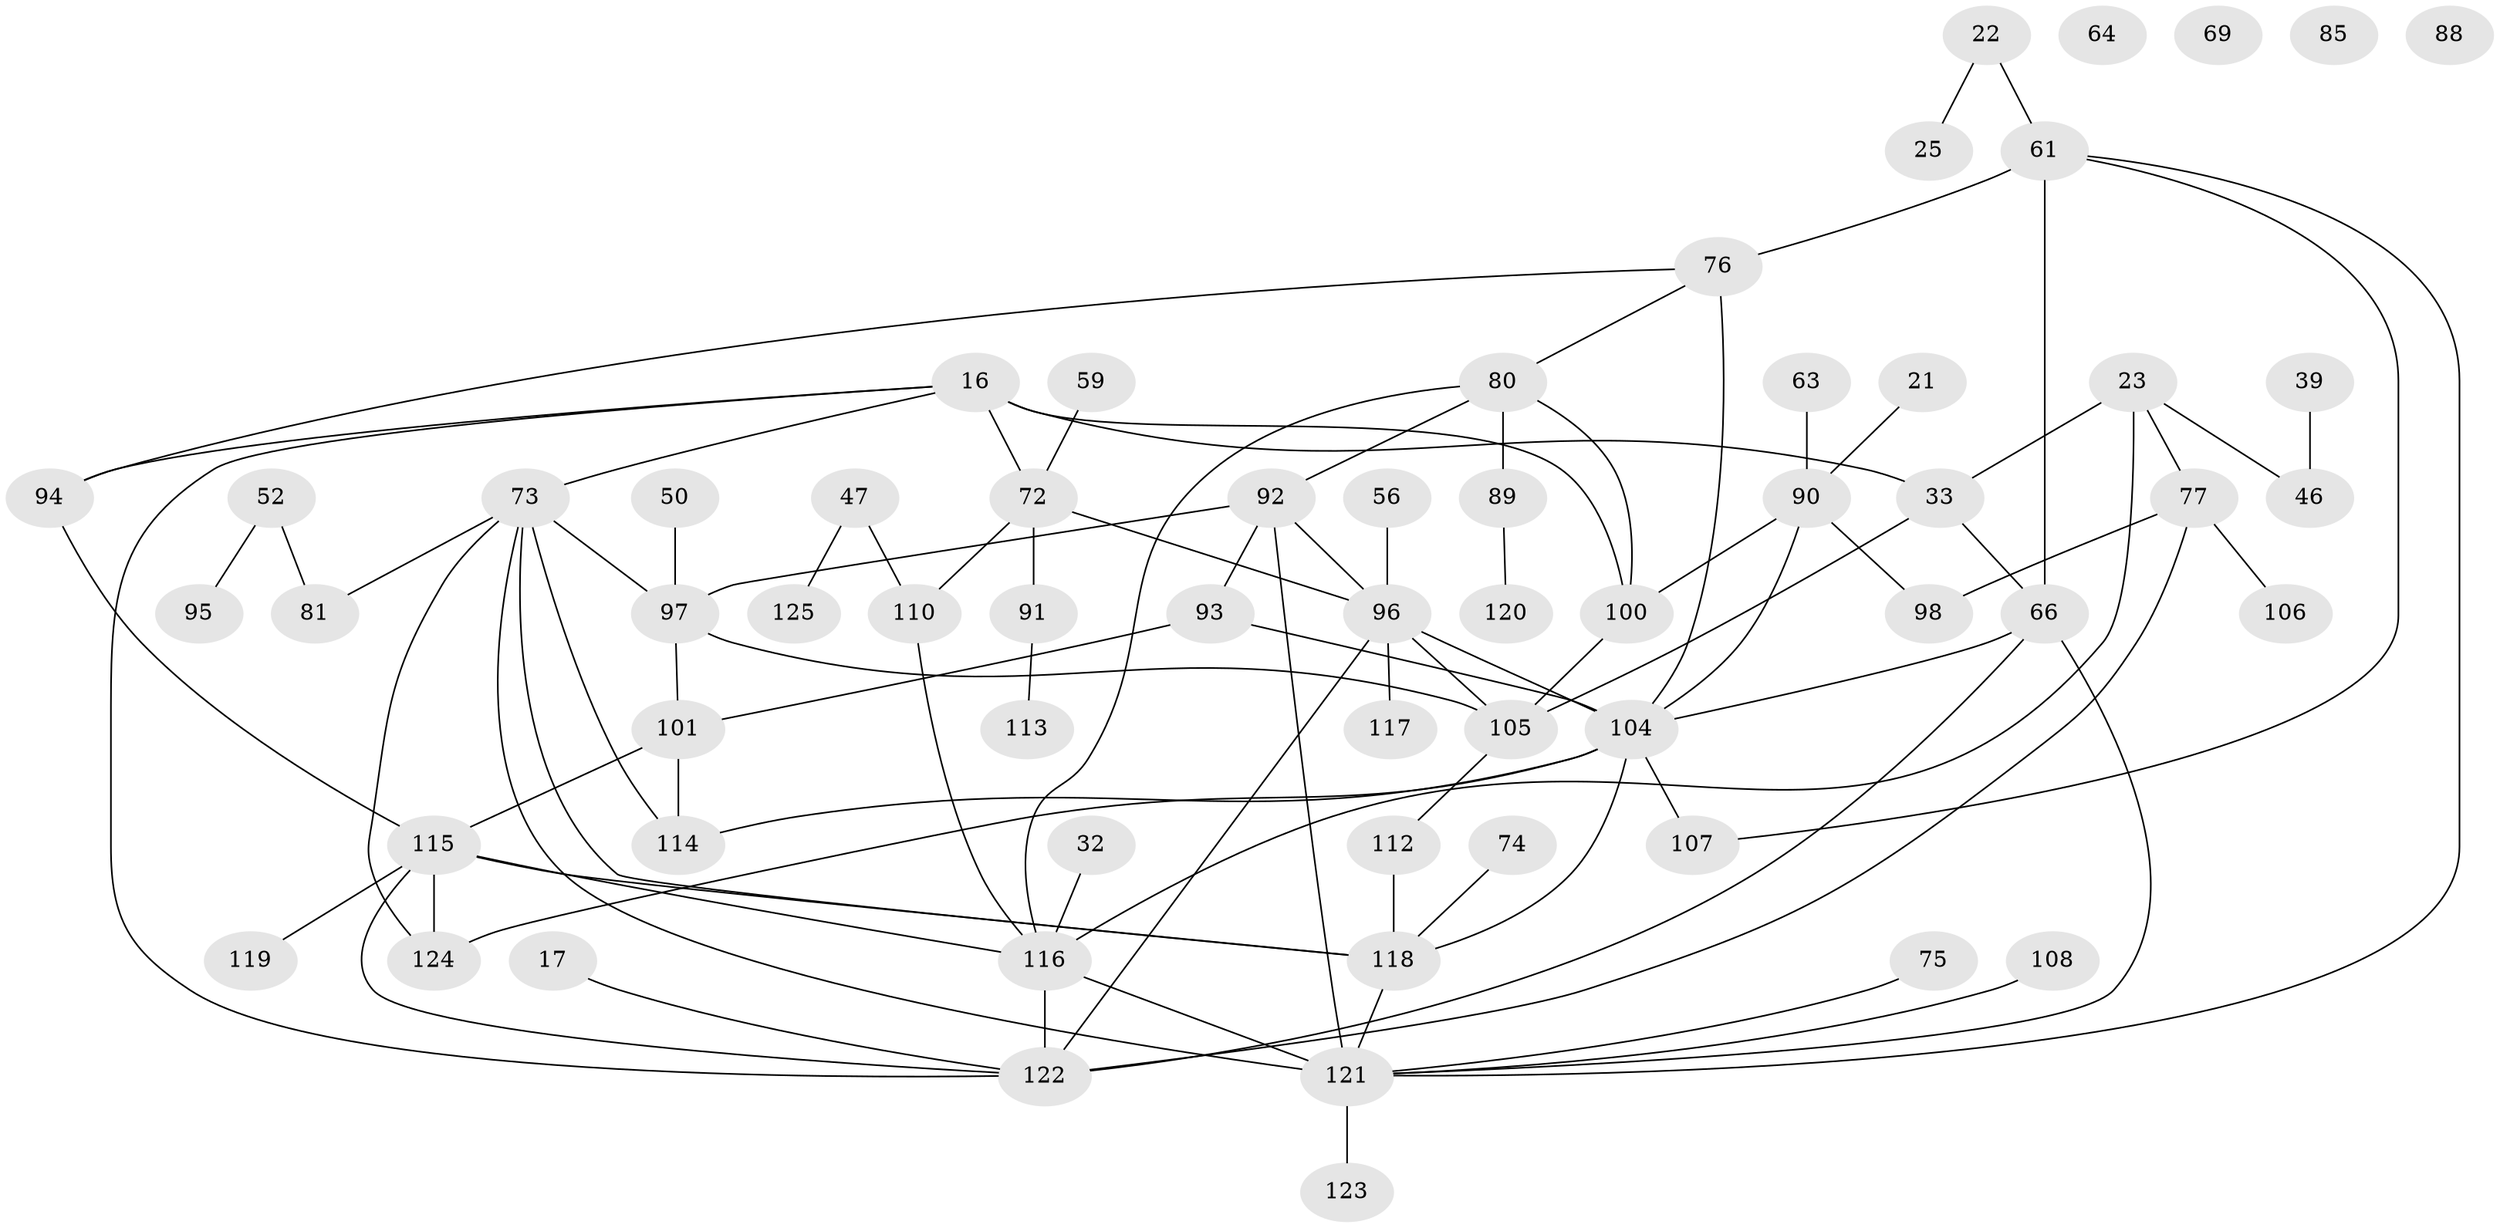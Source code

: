 // original degree distribution, {2: 0.248, 1: 0.192, 3: 0.272, 5: 0.088, 4: 0.08, 7: 0.04, 6: 0.048, 0: 0.032}
// Generated by graph-tools (version 1.1) at 2025/39/03/09/25 04:39:56]
// undirected, 62 vertices, 92 edges
graph export_dot {
graph [start="1"]
  node [color=gray90,style=filled];
  16 [super="+11"];
  17;
  21;
  22;
  23;
  25;
  32;
  33 [super="+13"];
  39 [super="+14"];
  46;
  47;
  50;
  52;
  56;
  59;
  61 [super="+20"];
  63;
  64;
  66;
  69;
  72 [super="+31"];
  73 [super="+40+67"];
  74;
  75;
  76 [super="+18"];
  77 [super="+53"];
  80 [super="+34+43+51+70"];
  81;
  85;
  88;
  89;
  90 [super="+24"];
  91;
  92 [super="+44+45"];
  93;
  94 [super="+9"];
  95;
  96 [super="+7+35+41+68"];
  97;
  98;
  100 [super="+82+60+5"];
  101;
  104 [super="+36+99+103"];
  105 [super="+2+15+102"];
  106;
  107;
  108;
  110 [super="+62"];
  112;
  113;
  114 [super="+4+84"];
  115 [super="+55+54+58+78+111"];
  116 [super="+87+6"];
  117;
  118 [super="+1+42+49+109"];
  119;
  120;
  121 [super="+26+65+86"];
  122 [super="+83"];
  123;
  124;
  125 [super="+12"];
  16 -- 33;
  16 -- 94;
  16 -- 72 [weight=2];
  16 -- 73;
  16 -- 122;
  16 -- 100;
  17 -- 122;
  21 -- 90;
  22 -- 25;
  22 -- 61;
  23 -- 33 [weight=2];
  23 -- 46;
  23 -- 116;
  23 -- 77;
  32 -- 116;
  33 -- 66;
  33 -- 105 [weight=2];
  39 -- 46;
  47 -- 125;
  47 -- 110;
  50 -- 97;
  52 -- 81;
  52 -- 95;
  56 -- 96;
  59 -- 72;
  61 -- 66 [weight=2];
  61 -- 121;
  61 -- 107;
  61 -- 76;
  63 -- 90;
  66 -- 122 [weight=2];
  66 -- 121;
  66 -- 104;
  72 -- 91 [weight=2];
  72 -- 110 [weight=2];
  72 -- 96 [weight=2];
  73 -- 81;
  73 -- 121 [weight=2];
  73 -- 97;
  73 -- 114 [weight=2];
  73 -- 124;
  73 -- 118;
  74 -- 118;
  75 -- 121;
  76 -- 104 [weight=3];
  76 -- 94 [weight=2];
  76 -- 80;
  77 -- 98;
  77 -- 122;
  77 -- 106;
  80 -- 116;
  80 -- 100;
  80 -- 89;
  80 -- 92;
  89 -- 120;
  90 -- 100 [weight=2];
  90 -- 104;
  90 -- 98;
  91 -- 113;
  92 -- 97 [weight=2];
  92 -- 96 [weight=2];
  92 -- 121;
  92 -- 93;
  93 -- 101;
  93 -- 104;
  94 -- 115;
  96 -- 117;
  96 -- 104 [weight=3];
  96 -- 105;
  96 -- 122;
  97 -- 101;
  97 -- 105;
  100 -- 105;
  101 -- 114 [weight=2];
  101 -- 115;
  104 -- 107;
  104 -- 124;
  104 -- 114;
  104 -- 118;
  105 -- 112;
  108 -- 121;
  110 -- 116 [weight=2];
  112 -- 118;
  115 -- 116;
  115 -- 124;
  115 -- 122 [weight=2];
  115 -- 118;
  115 -- 119;
  116 -- 121 [weight=2];
  116 -- 122;
  118 -- 121;
  121 -- 123;
}
